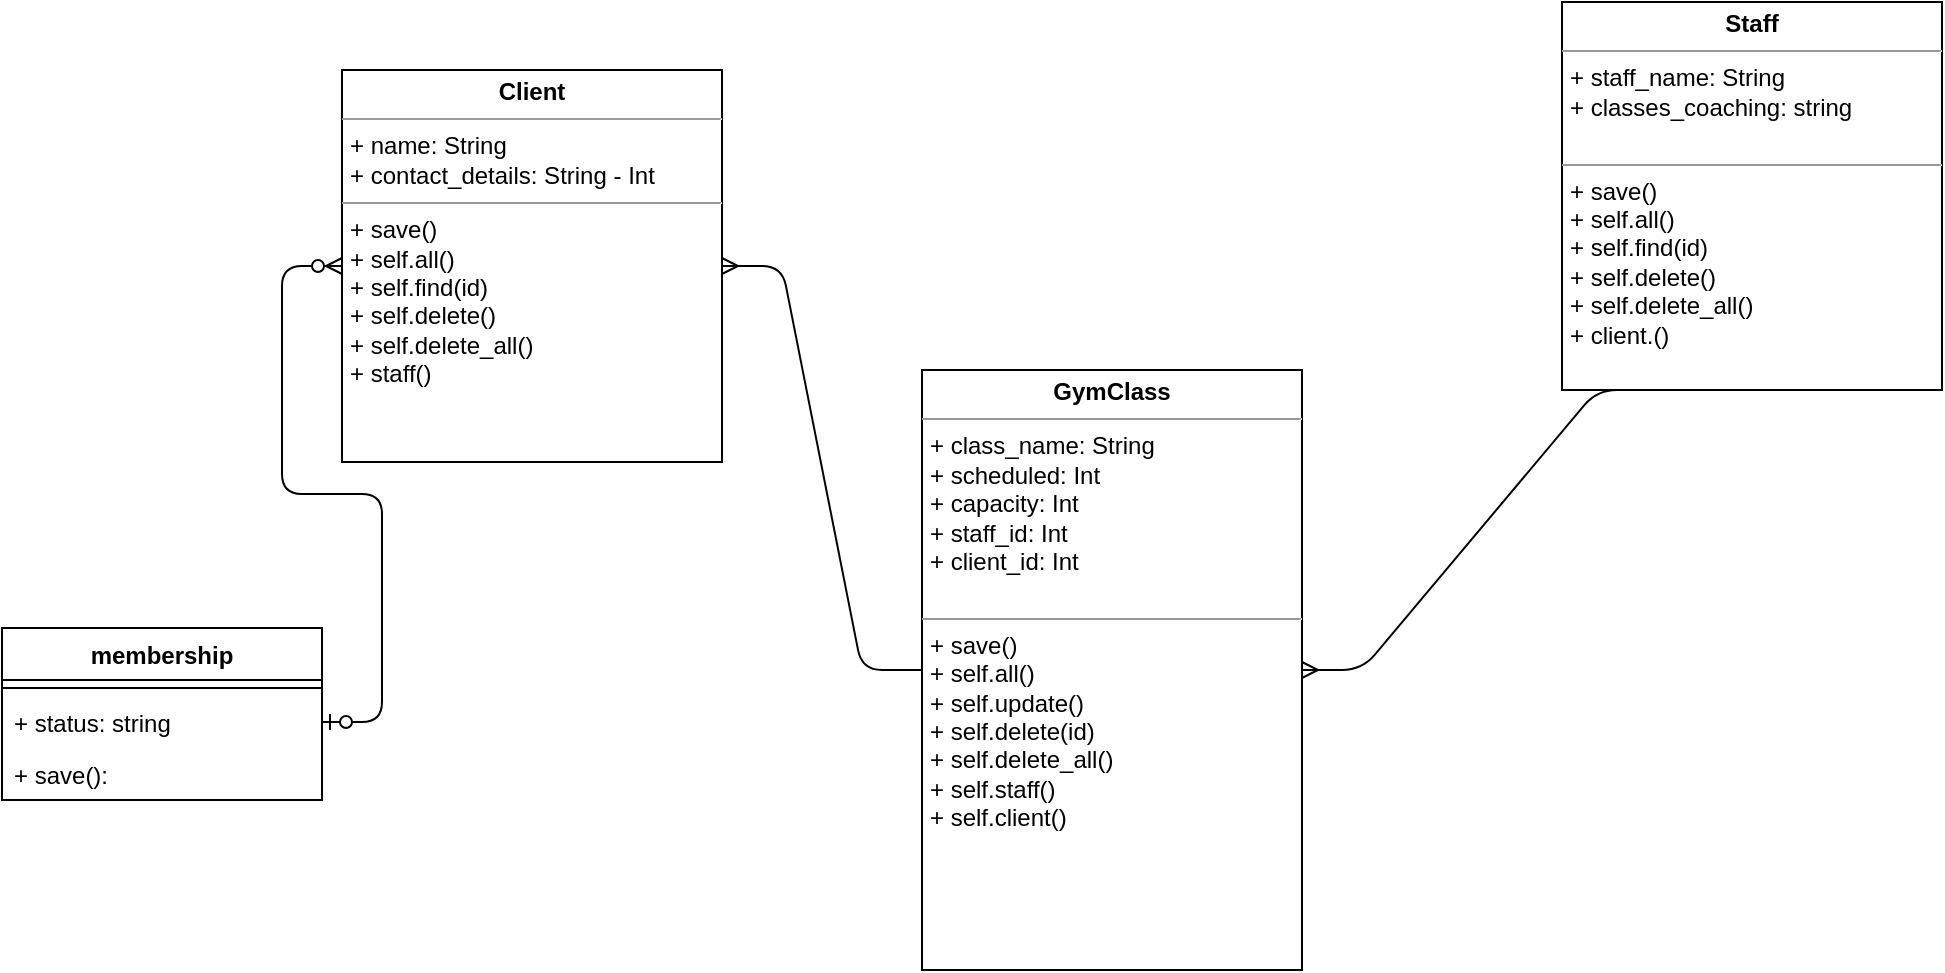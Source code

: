 <mxfile version="10.7.1" type="device"><diagram id="lDlZXkDCOOqU-KRO6V5L" name="Page-1"><mxGraphModel dx="1080" dy="549" grid="1" gridSize="10" guides="1" tooltips="1" connect="1" arrows="1" fold="1" page="1" pageScale="1" pageWidth="1169" pageHeight="827" math="0" shadow="0"><root><mxCell id="0"/><mxCell id="1" parent="0"/><mxCell id="0kqJTABYKwGqBm7HHy8L-42" value="&lt;p style=&quot;margin: 0px ; margin-top: 4px ; text-align: center&quot;&gt;&lt;b&gt;Staff&lt;/b&gt;&lt;/p&gt;&lt;hr size=&quot;1&quot;&gt;&lt;p style=&quot;margin: 0px ; margin-left: 4px&quot;&gt;+ staff_name: String&lt;br&gt;+ classes_coaching: string&lt;/p&gt;&lt;p style=&quot;margin: 0px ; margin-left: 4px&quot;&gt;&lt;br&gt;&lt;/p&gt;&lt;hr size=&quot;1&quot;&gt;&lt;p style=&quot;margin: 0px ; margin-left: 4px&quot;&gt;+ save()&lt;br&gt;+ self.all()&lt;/p&gt;&lt;p style=&quot;margin: 0px ; margin-left: 4px&quot;&gt;+ self.find(id)&lt;br&gt;+ self.delete()&lt;br&gt;&lt;/p&gt;&lt;p style=&quot;margin: 0px ; margin-left: 4px&quot;&gt;+ self.delete_all()&lt;br&gt;+ client.()&lt;br&gt;&lt;/p&gt;" style="verticalAlign=top;align=left;overflow=fill;fontSize=12;fontFamily=Helvetica;html=1;" vertex="1" parent="1"><mxGeometry x="820" y="136" width="190" height="194" as="geometry"/></mxCell><mxCell id="0kqJTABYKwGqBm7HHy8L-43" value="&lt;p style=&quot;margin: 0px ; margin-top: 4px ; text-align: center&quot;&gt;&lt;b&gt;Client&lt;/b&gt;&lt;/p&gt;&lt;hr size=&quot;1&quot;&gt;&lt;p style=&quot;margin: 0px ; margin-left: 4px&quot;&gt;+ name: String&lt;br&gt;&lt;/p&gt;&lt;p style=&quot;margin: 0px ; margin-left: 4px&quot;&gt;+ contact_details: String - Int&lt;/p&gt;&lt;hr size=&quot;1&quot;&gt;&lt;p style=&quot;margin: 0px ; margin-left: 4px&quot;&gt;+ save()&lt;br&gt;+ self.all()&lt;/p&gt;&lt;p style=&quot;margin: 0px ; margin-left: 4px&quot;&gt;+ self.find(id)&lt;br&gt;+ self.delete()&lt;br&gt;&lt;/p&gt;&lt;p style=&quot;margin: 0px ; margin-left: 4px&quot;&gt;+ self.delete_all()&lt;br&gt;+ staff()&lt;br&gt;&lt;/p&gt;&lt;p style=&quot;margin: 0px ; margin-left: 4px&quot;&gt;&lt;br&gt;&lt;/p&gt;" style="verticalAlign=top;align=left;overflow=fill;fontSize=12;fontFamily=Helvetica;html=1;" vertex="1" parent="1"><mxGeometry x="210" y="170" width="190" height="196" as="geometry"/></mxCell><mxCell id="0kqJTABYKwGqBm7HHy8L-44" value="membership" style="swimlane;fontStyle=1;align=center;verticalAlign=top;childLayout=stackLayout;horizontal=1;startSize=26;horizontalStack=0;resizeParent=1;resizeParentMax=0;resizeLast=0;collapsible=1;marginBottom=0;" vertex="1" parent="1"><mxGeometry x="40" y="449" width="160" height="86" as="geometry"/></mxCell><mxCell id="0kqJTABYKwGqBm7HHy8L-46" value="" style="line;strokeWidth=1;fillColor=none;align=left;verticalAlign=middle;spacingTop=-1;spacingLeft=3;spacingRight=3;rotatable=0;labelPosition=right;points=[];portConstraint=eastwest;" vertex="1" parent="0kqJTABYKwGqBm7HHy8L-44"><mxGeometry y="26" width="160" height="8" as="geometry"/></mxCell><mxCell id="0kqJTABYKwGqBm7HHy8L-45" value="+ status: string" style="text;strokeColor=none;fillColor=none;align=left;verticalAlign=top;spacingLeft=4;spacingRight=4;overflow=hidden;rotatable=0;points=[[0,0.5],[1,0.5]];portConstraint=eastwest;" vertex="1" parent="0kqJTABYKwGqBm7HHy8L-44"><mxGeometry y="34" width="160" height="26" as="geometry"/></mxCell><mxCell id="0kqJTABYKwGqBm7HHy8L-47" value="+ save():" style="text;strokeColor=none;fillColor=none;align=left;verticalAlign=top;spacingLeft=4;spacingRight=4;overflow=hidden;rotatable=0;points=[[0,0.5],[1,0.5]];portConstraint=eastwest;" vertex="1" parent="0kqJTABYKwGqBm7HHy8L-44"><mxGeometry y="60" width="160" height="26" as="geometry"/></mxCell><mxCell id="0kqJTABYKwGqBm7HHy8L-53" value="" style="edgeStyle=entityRelationEdgeStyle;fontSize=12;html=1;endArrow=ERmany;exitX=0;exitY=0.5;exitDx=0;exitDy=0;" edge="1" parent="1" source="0kqJTABYKwGqBm7HHy8L-40" target="0kqJTABYKwGqBm7HHy8L-43"><mxGeometry width="100" height="100" relative="1" as="geometry"><mxPoint x="535" y="350" as="sourcePoint"/><mxPoint x="360" y="380" as="targetPoint"/></mxGeometry></mxCell><mxCell id="0kqJTABYKwGqBm7HHy8L-40" value="&lt;p style=&quot;margin: 0px ; margin-top: 4px ; text-align: center&quot;&gt;&lt;b&gt;GymClass&lt;/b&gt;&lt;/p&gt;&lt;hr size=&quot;1&quot;&gt;&lt;p style=&quot;margin: 0px ; margin-left: 4px&quot;&gt;+ class_name: String&lt;/p&gt;&lt;p style=&quot;margin: 0px ; margin-left: 4px&quot;&gt;+ scheduled: Int&lt;br&gt;+ capacity: Int&lt;/p&gt;&lt;p style=&quot;margin: 0px ; margin-left: 4px&quot;&gt;+ staff_id: Int&lt;br&gt;&lt;/p&gt;&lt;p style=&quot;margin: 0px ; margin-left: 4px&quot;&gt;+ client_id: Int&lt;/p&gt;&lt;p style=&quot;margin: 0px ; margin-left: 4px&quot;&gt;&lt;br&gt;&lt;/p&gt;&lt;hr size=&quot;1&quot;&gt;&lt;p style=&quot;margin: 0px ; margin-left: 4px&quot;&gt;+ save&lt;span&gt;()&lt;/span&gt;&lt;/p&gt;&lt;p style=&quot;margin: 0px ; margin-left: 4px&quot;&gt;+ self.all()&lt;/p&gt;&lt;p style=&quot;margin: 0px ; margin-left: 4px&quot;&gt;+ self.update()&lt;br&gt;&lt;/p&gt;&lt;p style=&quot;margin: 0px ; margin-left: 4px&quot;&gt;+ self.delete(id)&lt;br&gt;&lt;/p&gt;&lt;p style=&quot;margin: 0px ; margin-left: 4px&quot;&gt;+ self.delete_all()&lt;br&gt;&lt;/p&gt;&lt;p style=&quot;margin: 0px ; margin-left: 4px&quot;&gt;+ self.staff()&lt;br&gt;&lt;/p&gt;&lt;p style=&quot;margin: 0px ; margin-left: 4px&quot;&gt;+ self.client()&lt;br&gt;&lt;/p&gt;" style="verticalAlign=top;align=left;overflow=fill;fontSize=12;fontFamily=Helvetica;html=1;" vertex="1" parent="1"><mxGeometry x="500" y="320" width="190" height="300" as="geometry"/></mxCell><mxCell id="0kqJTABYKwGqBm7HHy8L-54" value="" style="edgeStyle=entityRelationEdgeStyle;fontSize=12;html=1;endArrow=ERmany;exitX=0.25;exitY=1;exitDx=0;exitDy=0;" edge="1" parent="1" source="0kqJTABYKwGqBm7HHy8L-42" target="0kqJTABYKwGqBm7HHy8L-40"><mxGeometry width="100" height="100" relative="1" as="geometry"><mxPoint x="770" y="492" as="sourcePoint"/><mxPoint x="760" y="460" as="targetPoint"/></mxGeometry></mxCell><mxCell id="0kqJTABYKwGqBm7HHy8L-59" value="" style="edgeStyle=entityRelationEdgeStyle;fontSize=12;html=1;endArrow=ERzeroToMany;startArrow=ERzeroToOne;exitX=1;exitY=0.5;exitDx=0;exitDy=0;" edge="1" parent="1" source="0kqJTABYKwGqBm7HHy8L-45" target="0kqJTABYKwGqBm7HHy8L-43"><mxGeometry width="100" height="100" relative="1" as="geometry"><mxPoint x="70" y="513.5" as="sourcePoint"/><mxPoint x="170" y="413.5" as="targetPoint"/></mxGeometry></mxCell></root></mxGraphModel></diagram></mxfile>